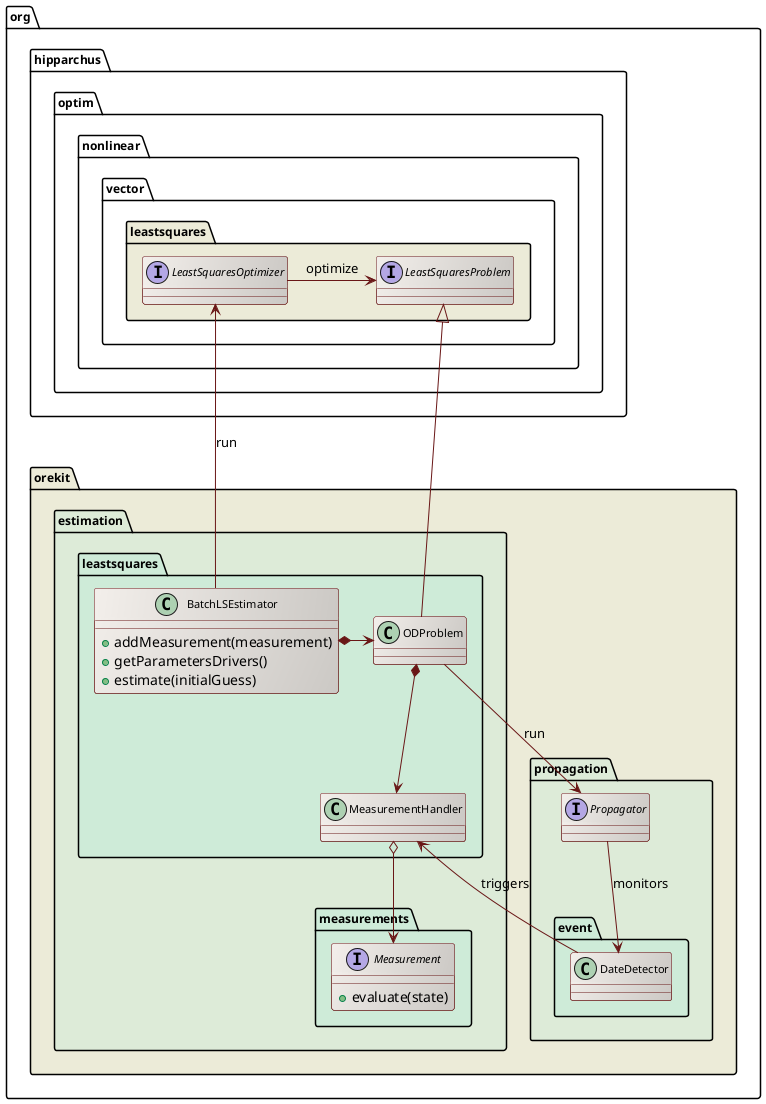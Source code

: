 ' Copyright 2002-2016 CS Systèmes d'Information
' Licensed to CS Systèmes d'Information (CS) under one or more
' contributor license agreements.  See the NOTICE file distributed with
' this work for additional information regarding copyright ownership.
' CS licenses this file to You under the Apache License, Version 2.0
' (the "License"); you may not use this file except in compliance with
' the License.  You may obtain a copy of the License at
'
'   http://www.apache.org/licenses/LICENSE-2.0
'
' Unless required by applicable law or agreed to in writing, software
' distributed under the License is distributed on an "AS IS" BASIS,
' WITHOUT WARRANTIES OR CONDITIONS OF ANY KIND, either express or implied.
' See the License for the specific language governing permissions and
' limitations under the License.
 
@startuml

  skinparam svek                  true
  skinparam ClassBackgroundColor  #F3EFEB/CCC9C5
  skinparam ClassArrowColor       #691616
  skinparam ClassBorderColor      #691616
  skinparam NoteBackgroundColor   #F3EFEB
  skinparam NoteBorderColor       #691616
  skinparam NoteFontColor         #691616
  skinparam ClassFontSize         11
  skinparam PackageFontSize       12

  package org.hipparchus.optim.nonlinear.vector.leastsquares #ECEBD8 {

          interface LeastSquaresOptimizer
          interface LeastSquaresProblem
          LeastSquaresOptimizer -right-> LeastSquaresProblem  : optimize

  }

  package org.orekit #ECEBD8 {

    package propagation #DDEBD8 {
        interface Propagator
        package event #CEEBD8 {
            Propagator --> DateDetector : monitors
        }
    }

    package estimation #DDEBD8 {

        package leastsquares #CEEBD8 {

           class BatchLSEstimator {
              +addMeasurement(measurement)
              +getParametersDrivers()
              +estimate(initialGuess)
           }
           class ODProblem
           class MeasurementHandler

            ODProblem *--> MeasurementHandler
            ODProblem --> Propagator : run
            MeasurementHandler <-- DateDetector : triggers

          BatchLSEstimator *-right-> ODProblem
          LeastSquaresProblem <|-- ODProblem
          LeastSquaresOptimizer  <-- BatchLSEstimator : run
        }

        package measurements #CEEBD8 {
            interface Measurement {
              +evaluate(state)
            }
            MeasurementHandler o--> Measurement
        }
    }

  }

@enduml
